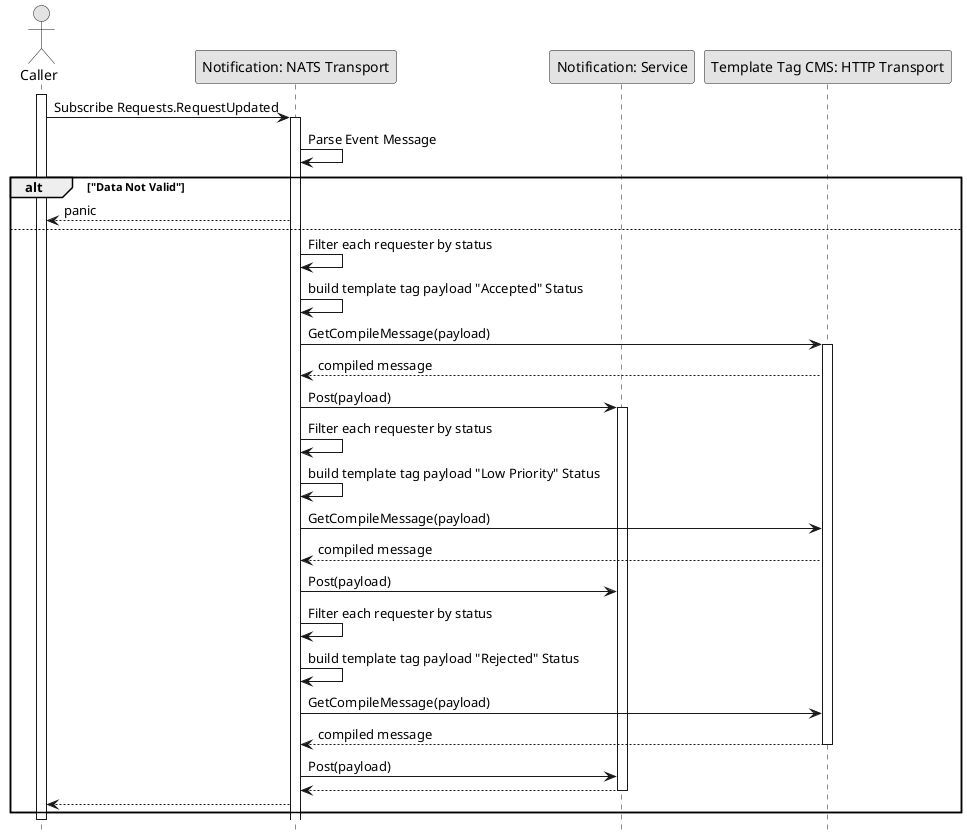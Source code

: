 @startuml NOTIFICATION_SubscribeCommitRequest

skinparam Monochrome true
skinparam Shadowing false
hide footbox

actor "Caller" as Caller
participant "Notification: NATS Transport" as NotificationNATSTransport
participant "Notification: Service" as NotificationService
participant "Template Tag CMS: HTTP Transport" as TTCMSHTTPTransport

activate Caller

Caller->NotificationNATSTransport: Subscribe Requests.RequestUpdated
activate NotificationNATSTransport
NotificationNATSTransport->NotificationNATSTransport: Parse Event Message

alt "Data Not Valid"
    NotificationNATSTransport-->Caller: panic
else
    NotificationNATSTransport->NotificationNATSTransport: Filter each requester by status
    NotificationNATSTransport->NotificationNATSTransport: build template tag payload "Accepted" Status
    NotificationNATSTransport->TTCMSHTTPTransport: GetCompileMessage(payload)
    activate TTCMSHTTPTransport
    TTCMSHTTPTransport-->NotificationNATSTransport: compiled message
    NotificationNATSTransport->NotificationService: Post(payload)
    activate NotificationService

    NotificationNATSTransport->NotificationNATSTransport: Filter each requester by status
    NotificationNATSTransport->NotificationNATSTransport: build template tag payload "Low Priority" Status
    NotificationNATSTransport->TTCMSHTTPTransport: GetCompileMessage(payload)
    TTCMSHTTPTransport-->NotificationNATSTransport: compiled message
    NotificationNATSTransport->NotificationService: Post(payload)

    NotificationNATSTransport->NotificationNATSTransport: Filter each requester by status
    NotificationNATSTransport->NotificationNATSTransport: build template tag payload "Rejected" Status
    NotificationNATSTransport->TTCMSHTTPTransport: GetCompileMessage(payload)
    TTCMSHTTPTransport-->NotificationNATSTransport: compiled message
    deactivate TTCMSHTTPTransport
    NotificationNATSTransport->NotificationService: Post(payload)
    
    NotificationService-->NotificationNATSTransport
    deactivate NotificationService
    NotificationNATSTransport-->Caller
end

deactivate Caller

@enduml